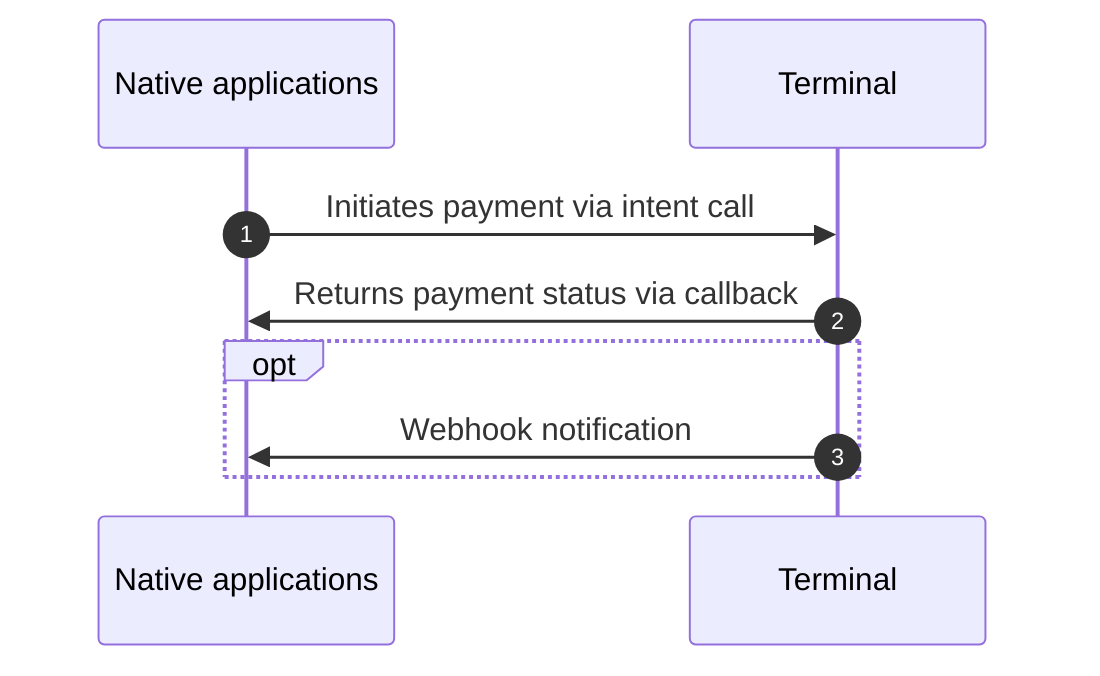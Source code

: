 sequenceDiagram

    autonumber
    participant N as Native applications 
     participant T as Terminal
   
   
    N->>T: Initiates payment via intent call
    T->>N: Returns payment status via callback
    opt 
    T->>N: Webhook notification
    end